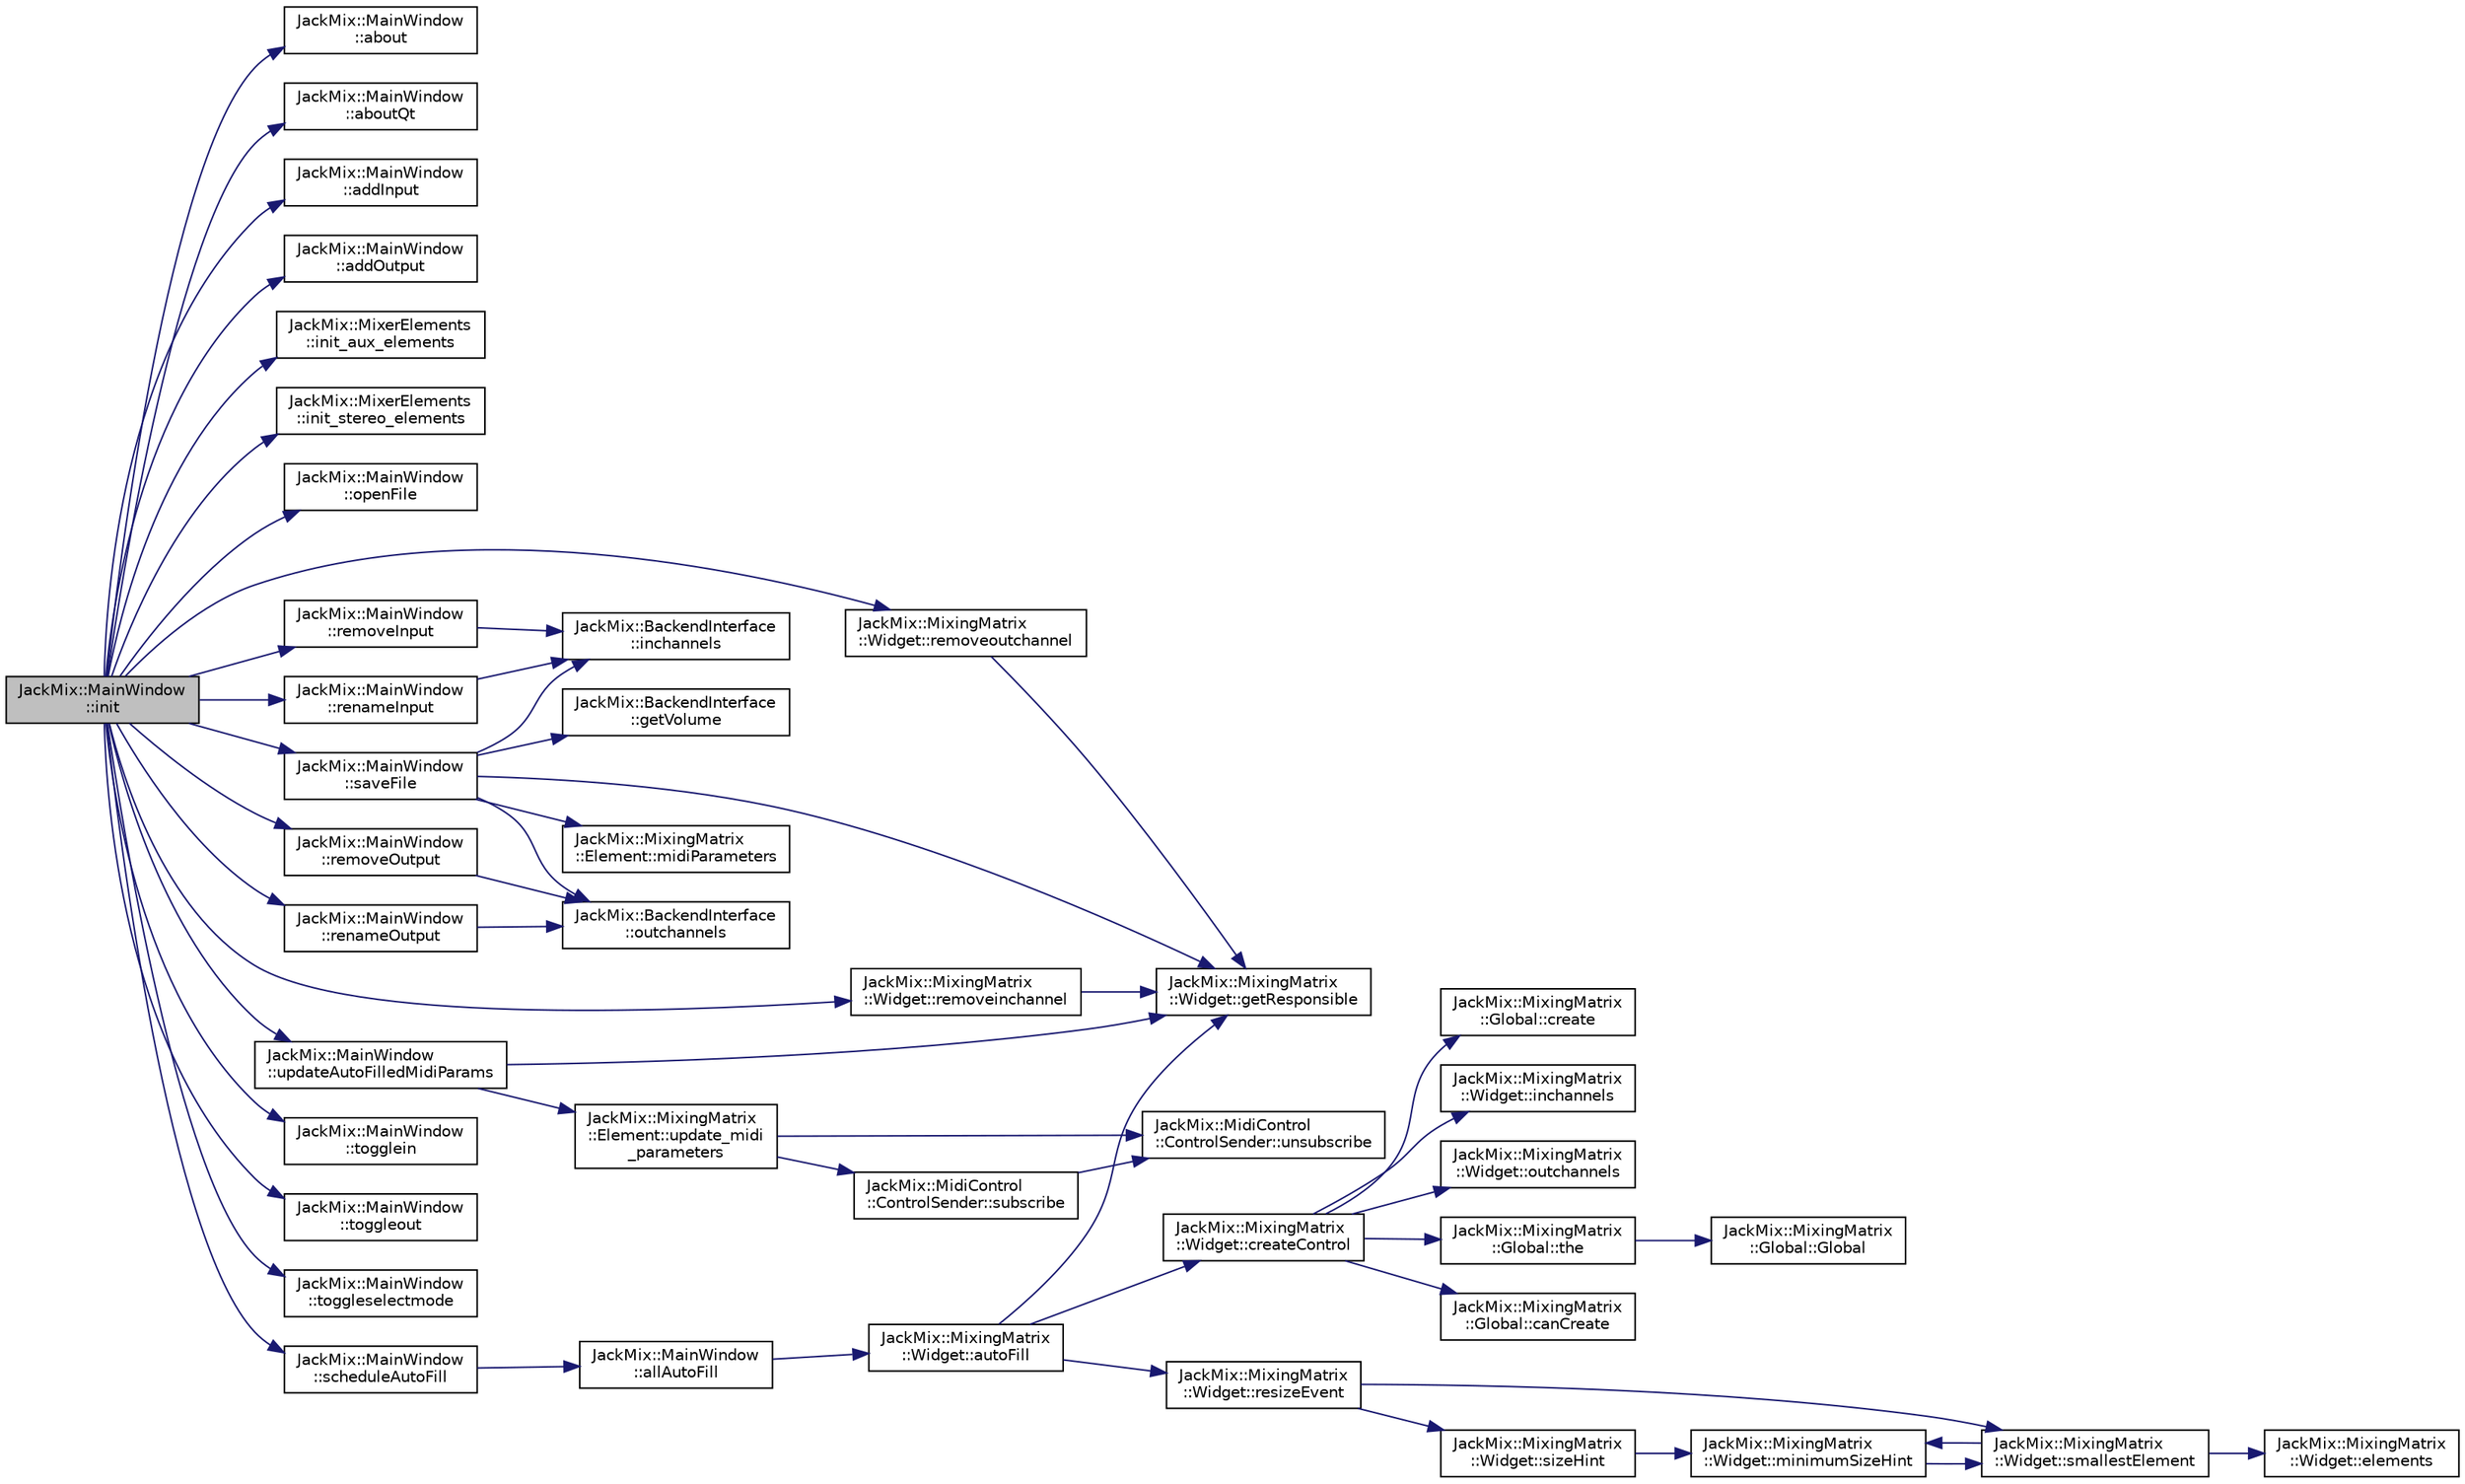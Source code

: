 digraph "JackMix::MainWindow::init"
{
 // LATEX_PDF_SIZE
  edge [fontname="Helvetica",fontsize="10",labelfontname="Helvetica",labelfontsize="10"];
  node [fontname="Helvetica",fontsize="10",shape=record];
  rankdir="LR";
  Node1 [label="JackMix::MainWindow\l::init",height=0.2,width=0.4,color="black", fillcolor="grey75", style="filled", fontcolor="black",tooltip=" "];
  Node1 -> Node2 [color="midnightblue",fontsize="10",style="solid",fontname="Helvetica"];
  Node2 [label="JackMix::MainWindow\l::about",height=0.2,width=0.4,color="black", fillcolor="white", style="filled",URL="$df/d8c/class_jack_mix_1_1_main_window.html#a7be6a5d98970ac1a6296c6f9aee1e9bb",tooltip=" "];
  Node1 -> Node3 [color="midnightblue",fontsize="10",style="solid",fontname="Helvetica"];
  Node3 [label="JackMix::MainWindow\l::aboutQt",height=0.2,width=0.4,color="black", fillcolor="white", style="filled",URL="$df/d8c/class_jack_mix_1_1_main_window.html#a4710d90108bd39f7b80bdc6c3a1b1aef",tooltip=" "];
  Node1 -> Node4 [color="midnightblue",fontsize="10",style="solid",fontname="Helvetica"];
  Node4 [label="JackMix::MainWindow\l::addInput",height=0.2,width=0.4,color="black", fillcolor="white", style="filled",URL="$df/d8c/class_jack_mix_1_1_main_window.html#a4ec3e49fe17b5181d44fed613cb8bfde",tooltip=" "];
  Node1 -> Node5 [color="midnightblue",fontsize="10",style="solid",fontname="Helvetica"];
  Node5 [label="JackMix::MainWindow\l::addOutput",height=0.2,width=0.4,color="black", fillcolor="white", style="filled",URL="$df/d8c/class_jack_mix_1_1_main_window.html#a143108d803e94e112e4786eca65485c7",tooltip=" "];
  Node1 -> Node6 [color="midnightblue",fontsize="10",style="solid",fontname="Helvetica"];
  Node6 [label="JackMix::MixerElements\l::init_aux_elements",height=0.2,width=0.4,color="black", fillcolor="white", style="filled",URL="$d0/ddc/namespace_jack_mix_1_1_mixer_elements.html#a972aa5fb8728ace665ad0c08ffeda099",tooltip=" "];
  Node1 -> Node7 [color="midnightblue",fontsize="10",style="solid",fontname="Helvetica"];
  Node7 [label="JackMix::MixerElements\l::init_stereo_elements",height=0.2,width=0.4,color="black", fillcolor="white", style="filled",URL="$d0/ddc/namespace_jack_mix_1_1_mixer_elements.html#a9429b0e2feab7c35b333d0029cf0928f",tooltip=" "];
  Node1 -> Node8 [color="midnightblue",fontsize="10",style="solid",fontname="Helvetica"];
  Node8 [label="JackMix::MainWindow\l::openFile",height=0.2,width=0.4,color="black", fillcolor="white", style="filled",URL="$df/d8c/class_jack_mix_1_1_main_window.html#a288b768c3c21a9171bdc56fe845ece8b",tooltip=" "];
  Node1 -> Node9 [color="midnightblue",fontsize="10",style="solid",fontname="Helvetica"];
  Node9 [label="JackMix::MixingMatrix\l::Widget::removeinchannel",height=0.2,width=0.4,color="black", fillcolor="white", style="filled",URL="$d9/d0d/class_jack_mix_1_1_mixing_matrix_1_1_widget.html#ae6b304193637fe0de0a26aa8eb866948",tooltip="Remove input/output channels"];
  Node9 -> Node10 [color="midnightblue",fontsize="10",style="solid",fontname="Helvetica"];
  Node10 [label="JackMix::MixingMatrix\l::Widget::getResponsible",height=0.2,width=0.4,color="black", fillcolor="white", style="filled",URL="$d9/d0d/class_jack_mix_1_1_mixing_matrix_1_1_widget.html#ad80339b1fdb71f33e0bf6590f7a98caa",tooltip=" "];
  Node1 -> Node11 [color="midnightblue",fontsize="10",style="solid",fontname="Helvetica"];
  Node11 [label="JackMix::MainWindow\l::removeInput",height=0.2,width=0.4,color="black", fillcolor="white", style="filled",URL="$df/d8c/class_jack_mix_1_1_main_window.html#ae4aebaf048e8ed0667643b30037f462a",tooltip=" "];
  Node11 -> Node12 [color="midnightblue",fontsize="10",style="solid",fontname="Helvetica"];
  Node12 [label="JackMix::BackendInterface\l::inchannels",height=0.2,width=0.4,color="black", fillcolor="white", style="filled",URL="$de/dc4/class_jack_mix_1_1_backend_interface.html#a242d0cebafac64a381b5df0bd021c631",tooltip="Return the current list of input channels."];
  Node1 -> Node13 [color="midnightblue",fontsize="10",style="solid",fontname="Helvetica"];
  Node13 [label="JackMix::MixingMatrix\l::Widget::removeoutchannel",height=0.2,width=0.4,color="black", fillcolor="white", style="filled",URL="$d9/d0d/class_jack_mix_1_1_mixing_matrix_1_1_widget.html#a9d14d117879522cb63c74b857a1f2613",tooltip=" "];
  Node13 -> Node10 [color="midnightblue",fontsize="10",style="solid",fontname="Helvetica"];
  Node1 -> Node14 [color="midnightblue",fontsize="10",style="solid",fontname="Helvetica"];
  Node14 [label="JackMix::MainWindow\l::removeOutput",height=0.2,width=0.4,color="black", fillcolor="white", style="filled",URL="$df/d8c/class_jack_mix_1_1_main_window.html#a373caf44583c3b875dc2a743a210decb",tooltip=" "];
  Node14 -> Node15 [color="midnightblue",fontsize="10",style="solid",fontname="Helvetica"];
  Node15 [label="JackMix::BackendInterface\l::outchannels",height=0.2,width=0.4,color="black", fillcolor="white", style="filled",URL="$de/dc4/class_jack_mix_1_1_backend_interface.html#a07163d7434cb8dcf0da00910c66a636e",tooltip="Return the current list of output channels."];
  Node1 -> Node16 [color="midnightblue",fontsize="10",style="solid",fontname="Helvetica"];
  Node16 [label="JackMix::MainWindow\l::renameInput",height=0.2,width=0.4,color="black", fillcolor="white", style="filled",URL="$df/d8c/class_jack_mix_1_1_main_window.html#a7397bb2741168008eaca65cc7b6e283f",tooltip=" "];
  Node16 -> Node12 [color="midnightblue",fontsize="10",style="solid",fontname="Helvetica"];
  Node1 -> Node17 [color="midnightblue",fontsize="10",style="solid",fontname="Helvetica"];
  Node17 [label="JackMix::MainWindow\l::renameOutput",height=0.2,width=0.4,color="black", fillcolor="white", style="filled",URL="$df/d8c/class_jack_mix_1_1_main_window.html#a4187f603c364a341ef105fefecbd9200",tooltip=" "];
  Node17 -> Node15 [color="midnightblue",fontsize="10",style="solid",fontname="Helvetica"];
  Node1 -> Node18 [color="midnightblue",fontsize="10",style="solid",fontname="Helvetica"];
  Node18 [label="JackMix::MainWindow\l::saveFile",height=0.2,width=0.4,color="black", fillcolor="white", style="filled",URL="$df/d8c/class_jack_mix_1_1_main_window.html#a41072424350a8df09f3d59f95d7bb24a",tooltip=" "];
  Node18 -> Node10 [color="midnightblue",fontsize="10",style="solid",fontname="Helvetica"];
  Node18 -> Node19 [color="midnightblue",fontsize="10",style="solid",fontname="Helvetica"];
  Node19 [label="JackMix::BackendInterface\l::getVolume",height=0.2,width=0.4,color="black", fillcolor="white", style="filled",URL="$de/dc4/class_jack_mix_1_1_backend_interface.html#a81f4fd9c3ec3fa1cfeb9630b636c2282",tooltip="Set the volume of the named node."];
  Node18 -> Node12 [color="midnightblue",fontsize="10",style="solid",fontname="Helvetica"];
  Node18 -> Node20 [color="midnightblue",fontsize="10",style="solid",fontname="Helvetica"];
  Node20 [label="JackMix::MixingMatrix\l::Element::midiParameters",height=0.2,width=0.4,color="black", fillcolor="white", style="filled",URL="$d9/daa/class_jack_mix_1_1_mixing_matrix_1_1_element.html#a9f1d781c8fc1b7d7709fb94b874ccf9a",tooltip=" "];
  Node18 -> Node15 [color="midnightblue",fontsize="10",style="solid",fontname="Helvetica"];
  Node1 -> Node21 [color="midnightblue",fontsize="10",style="solid",fontname="Helvetica"];
  Node21 [label="JackMix::MainWindow\l::scheduleAutoFill",height=0.2,width=0.4,color="black", fillcolor="white", style="filled",URL="$df/d8c/class_jack_mix_1_1_main_window.html#aa46c2d13b20c1c9153264bcfc3e0ba20",tooltip=" "];
  Node21 -> Node22 [color="midnightblue",fontsize="10",style="solid",fontname="Helvetica"];
  Node22 [label="JackMix::MainWindow\l::allAutoFill",height=0.2,width=0.4,color="black", fillcolor="white", style="filled",URL="$df/d8c/class_jack_mix_1_1_main_window.html#aa155b7749e7b179139d3ec8b7083e0f6",tooltip=" "];
  Node22 -> Node23 [color="midnightblue",fontsize="10",style="solid",fontname="Helvetica"];
  Node23 [label="JackMix::MixingMatrix\l::Widget::autoFill",height=0.2,width=0.4,color="black", fillcolor="white", style="filled",URL="$d9/d0d/class_jack_mix_1_1_mixing_matrix_1_1_widget.html#a67b6034767d1c61b66700b6736f5878a",tooltip=" "];
  Node23 -> Node24 [color="midnightblue",fontsize="10",style="solid",fontname="Helvetica"];
  Node24 [label="JackMix::MixingMatrix\l::Widget::createControl",height=0.2,width=0.4,color="black", fillcolor="white", style="filled",URL="$d9/d0d/class_jack_mix_1_1_mixing_matrix_1_1_widget.html#a92ff201fafa9d2ea502e822b74187cbc",tooltip="Create Controls"];
  Node24 -> Node25 [color="midnightblue",fontsize="10",style="solid",fontname="Helvetica"];
  Node25 [label="JackMix::MixingMatrix\l::Global::canCreate",height=0.2,width=0.4,color="black", fillcolor="white", style="filled",URL="$d2/d2a/class_jack_mix_1_1_mixing_matrix_1_1_global.html#a81323abe4d4c8e25be303536874e8c57",tooltip=" "];
  Node24 -> Node26 [color="midnightblue",fontsize="10",style="solid",fontname="Helvetica"];
  Node26 [label="JackMix::MixingMatrix\l::Global::create",height=0.2,width=0.4,color="black", fillcolor="white", style="filled",URL="$d2/d2a/class_jack_mix_1_1_mixing_matrix_1_1_global.html#a243af2be4659e31d3ff9ceafd7124004",tooltip=" "];
  Node24 -> Node27 [color="midnightblue",fontsize="10",style="solid",fontname="Helvetica"];
  Node27 [label="JackMix::MixingMatrix\l::Widget::inchannels",height=0.2,width=0.4,color="black", fillcolor="white", style="filled",URL="$d9/d0d/class_jack_mix_1_1_mixing_matrix_1_1_widget.html#a72b37fa0eea83af8a740c60d26ce9ab1",tooltip=" "];
  Node24 -> Node28 [color="midnightblue",fontsize="10",style="solid",fontname="Helvetica"];
  Node28 [label="JackMix::MixingMatrix\l::Widget::outchannels",height=0.2,width=0.4,color="black", fillcolor="white", style="filled",URL="$d9/d0d/class_jack_mix_1_1_mixing_matrix_1_1_widget.html#a928a0525d520886b79b953e1fb16afaf",tooltip=" "];
  Node24 -> Node29 [color="midnightblue",fontsize="10",style="solid",fontname="Helvetica"];
  Node29 [label="JackMix::MixingMatrix\l::Global::the",height=0.2,width=0.4,color="black", fillcolor="white", style="filled",URL="$d2/d2a/class_jack_mix_1_1_mixing_matrix_1_1_global.html#aee256c8e85a27f0bbe623d910de0e5f0",tooltip=" "];
  Node29 -> Node30 [color="midnightblue",fontsize="10",style="solid",fontname="Helvetica"];
  Node30 [label="JackMix::MixingMatrix\l::Global::Global",height=0.2,width=0.4,color="black", fillcolor="white", style="filled",URL="$d2/d2a/class_jack_mix_1_1_mixing_matrix_1_1_global.html#a06e0b7ab4f37428a54e3a72e51b10d2d",tooltip=" "];
  Node23 -> Node10 [color="midnightblue",fontsize="10",style="solid",fontname="Helvetica"];
  Node23 -> Node31 [color="midnightblue",fontsize="10",style="solid",fontname="Helvetica"];
  Node31 [label="JackMix::MixingMatrix\l::Widget::resizeEvent",height=0.2,width=0.4,color="black", fillcolor="white", style="filled",URL="$d9/d0d/class_jack_mix_1_1_mixing_matrix_1_1_widget.html#a6ba5b981fab5a3b39ff288ffcd6ac44c",tooltip=" "];
  Node31 -> Node32 [color="midnightblue",fontsize="10",style="solid",fontname="Helvetica"];
  Node32 [label="JackMix::MixingMatrix\l::Widget::sizeHint",height=0.2,width=0.4,color="black", fillcolor="white", style="filled",URL="$d9/d0d/class_jack_mix_1_1_mixing_matrix_1_1_widget.html#af3e4804872e60e46d93f0eb6bf253ef2",tooltip=" "];
  Node32 -> Node33 [color="midnightblue",fontsize="10",style="solid",fontname="Helvetica"];
  Node33 [label="JackMix::MixingMatrix\l::Widget::minimumSizeHint",height=0.2,width=0.4,color="black", fillcolor="white", style="filled",URL="$d9/d0d/class_jack_mix_1_1_mixing_matrix_1_1_widget.html#a0271798137df37ff09548b911e82842b",tooltip=" "];
  Node33 -> Node34 [color="midnightblue",fontsize="10",style="solid",fontname="Helvetica"];
  Node34 [label="JackMix::MixingMatrix\l::Widget::smallestElement",height=0.2,width=0.4,color="black", fillcolor="white", style="filled",URL="$d9/d0d/class_jack_mix_1_1_mixing_matrix_1_1_widget.html#ad68aba2252297af7a336ecc00610ff85",tooltip="Layout"];
  Node34 -> Node35 [color="midnightblue",fontsize="10",style="solid",fontname="Helvetica"];
  Node35 [label="JackMix::MixingMatrix\l::Widget::elements",height=0.2,width=0.4,color="black", fillcolor="white", style="filled",URL="$d9/d0d/class_jack_mix_1_1_mixing_matrix_1_1_widget.html#a5cc2abc4bb564ee3848876bf75278f7d",tooltip=" "];
  Node34 -> Node33 [color="midnightblue",fontsize="10",style="solid",fontname="Helvetica"];
  Node31 -> Node34 [color="midnightblue",fontsize="10",style="solid",fontname="Helvetica"];
  Node1 -> Node36 [color="midnightblue",fontsize="10",style="solid",fontname="Helvetica"];
  Node36 [label="JackMix::MainWindow\l::togglein",height=0.2,width=0.4,color="black", fillcolor="white", style="filled",URL="$df/d8c/class_jack_mix_1_1_main_window.html#ad0a77299933c2bc694e66f1ed65804ee",tooltip=" "];
  Node1 -> Node37 [color="midnightblue",fontsize="10",style="solid",fontname="Helvetica"];
  Node37 [label="JackMix::MainWindow\l::toggleout",height=0.2,width=0.4,color="black", fillcolor="white", style="filled",URL="$df/d8c/class_jack_mix_1_1_main_window.html#aba1e2f6aa390501401e867e84f08167e",tooltip=" "];
  Node1 -> Node38 [color="midnightblue",fontsize="10",style="solid",fontname="Helvetica"];
  Node38 [label="JackMix::MainWindow\l::toggleselectmode",height=0.2,width=0.4,color="black", fillcolor="white", style="filled",URL="$df/d8c/class_jack_mix_1_1_main_window.html#ac63b709d511fae3f34e503728aec31ed",tooltip=" "];
  Node1 -> Node39 [color="midnightblue",fontsize="10",style="solid",fontname="Helvetica"];
  Node39 [label="JackMix::MainWindow\l::updateAutoFilledMidiParams",height=0.2,width=0.4,color="black", fillcolor="white", style="filled",URL="$df/d8c/class_jack_mix_1_1_main_window.html#a1fdd236b2dbd0a6924ce874396c60dfc",tooltip=" "];
  Node39 -> Node10 [color="midnightblue",fontsize="10",style="solid",fontname="Helvetica"];
  Node39 -> Node40 [color="midnightblue",fontsize="10",style="solid",fontname="Helvetica"];
  Node40 [label="JackMix::MixingMatrix\l::Element::update_midi\l_parameters",height=0.2,width=0.4,color="black", fillcolor="white", style="filled",URL="$d9/daa/class_jack_mix_1_1_mixing_matrix_1_1_element.html#a82f268e085f3fdcf34b6a9ec33a94ecc",tooltip=" "];
  Node40 -> Node41 [color="midnightblue",fontsize="10",style="solid",fontname="Helvetica"];
  Node41 [label="JackMix::MidiControl\l::ControlSender::subscribe",height=0.2,width=0.4,color="black", fillcolor="white", style="filled",URL="$df/d79/class_jack_mix_1_1_midi_control_1_1_control_sender.html#a11bb2cac34c9a170306749d52676025c",tooltip=" "];
  Node41 -> Node42 [color="midnightblue",fontsize="10",style="solid",fontname="Helvetica"];
  Node42 [label="JackMix::MidiControl\l::ControlSender::unsubscribe",height=0.2,width=0.4,color="black", fillcolor="white", style="filled",URL="$df/d79/class_jack_mix_1_1_midi_control_1_1_control_sender.html#ae5dc1b69ad333d3d16a54859658111df",tooltip=" "];
  Node40 -> Node42 [color="midnightblue",fontsize="10",style="solid",fontname="Helvetica"];
}
